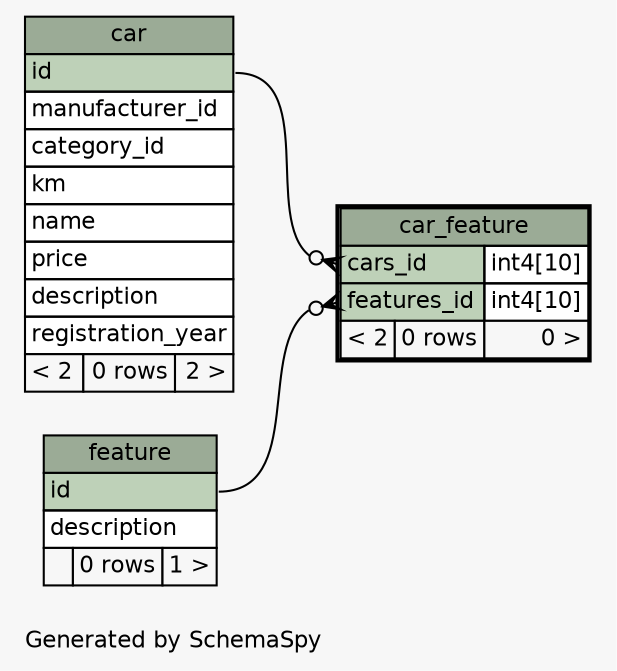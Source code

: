 // dot 2.38.0 on Linux 4.4.0-53-generic
// SchemaSpy rev 590
digraph "oneDegreeRelationshipsDiagram" {
  graph [
    rankdir="RL"
    bgcolor="#f7f7f7"
    label="\nGenerated by SchemaSpy"
    labeljust="l"
    nodesep="0.18"
    ranksep="0.46"
    fontname="Helvetica"
    fontsize="11"
  ];
  node [
    fontname="Helvetica"
    fontsize="11"
    shape="plaintext"
  ];
  edge [
    arrowsize="0.8"
  ];
  "car_feature":"cars_id":w -> "car":"id":e [arrowhead=none dir=back arrowtail=crowodot];
  "car_feature":"features_id":w -> "feature":"id":e [arrowhead=none dir=back arrowtail=crowodot];
  "car" [
    label=<
    <TABLE BORDER="0" CELLBORDER="1" CELLSPACING="0" BGCOLOR="#ffffff">
      <TR><TD COLSPAN="3" BGCOLOR="#9bab96" ALIGN="CENTER">car</TD></TR>
      <TR><TD PORT="id" COLSPAN="3" BGCOLOR="#bed1b8" ALIGN="LEFT">id</TD></TR>
      <TR><TD PORT="manufacturer_id" COLSPAN="3" ALIGN="LEFT">manufacturer_id</TD></TR>
      <TR><TD PORT="category_id" COLSPAN="3" ALIGN="LEFT">category_id</TD></TR>
      <TR><TD PORT="km" COLSPAN="3" ALIGN="LEFT">km</TD></TR>
      <TR><TD PORT="name" COLSPAN="3" ALIGN="LEFT">name</TD></TR>
      <TR><TD PORT="price" COLSPAN="3" ALIGN="LEFT">price</TD></TR>
      <TR><TD PORT="description" COLSPAN="3" ALIGN="LEFT">description</TD></TR>
      <TR><TD PORT="registration_year" COLSPAN="3" ALIGN="LEFT">registration_year</TD></TR>
      <TR><TD ALIGN="LEFT" BGCOLOR="#f7f7f7">&lt; 2</TD><TD ALIGN="RIGHT" BGCOLOR="#f7f7f7">0 rows</TD><TD ALIGN="RIGHT" BGCOLOR="#f7f7f7">2 &gt;</TD></TR>
    </TABLE>>
    URL="car.html"
    tooltip="car"
  ];
  "car_feature" [
    label=<
    <TABLE BORDER="2" CELLBORDER="1" CELLSPACING="0" BGCOLOR="#ffffff">
      <TR><TD COLSPAN="3" BGCOLOR="#9bab96" ALIGN="CENTER">car_feature</TD></TR>
      <TR><TD PORT="cars_id" COLSPAN="2" BGCOLOR="#bed1b8" ALIGN="LEFT">cars_id</TD><TD PORT="cars_id.type" ALIGN="LEFT">int4[10]</TD></TR>
      <TR><TD PORT="features_id" COLSPAN="2" BGCOLOR="#bed1b8" ALIGN="LEFT">features_id</TD><TD PORT="features_id.type" ALIGN="LEFT">int4[10]</TD></TR>
      <TR><TD ALIGN="LEFT" BGCOLOR="#f7f7f7">&lt; 2</TD><TD ALIGN="RIGHT" BGCOLOR="#f7f7f7">0 rows</TD><TD ALIGN="RIGHT" BGCOLOR="#f7f7f7">0 &gt;</TD></TR>
    </TABLE>>
    URL="car_feature.html"
    tooltip="car_feature"
  ];
  "feature" [
    label=<
    <TABLE BORDER="0" CELLBORDER="1" CELLSPACING="0" BGCOLOR="#ffffff">
      <TR><TD COLSPAN="3" BGCOLOR="#9bab96" ALIGN="CENTER">feature</TD></TR>
      <TR><TD PORT="id" COLSPAN="3" BGCOLOR="#bed1b8" ALIGN="LEFT">id</TD></TR>
      <TR><TD PORT="description" COLSPAN="3" ALIGN="LEFT">description</TD></TR>
      <TR><TD ALIGN="LEFT" BGCOLOR="#f7f7f7">  </TD><TD ALIGN="RIGHT" BGCOLOR="#f7f7f7">0 rows</TD><TD ALIGN="RIGHT" BGCOLOR="#f7f7f7">1 &gt;</TD></TR>
    </TABLE>>
    URL="feature.html"
    tooltip="feature"
  ];
}

